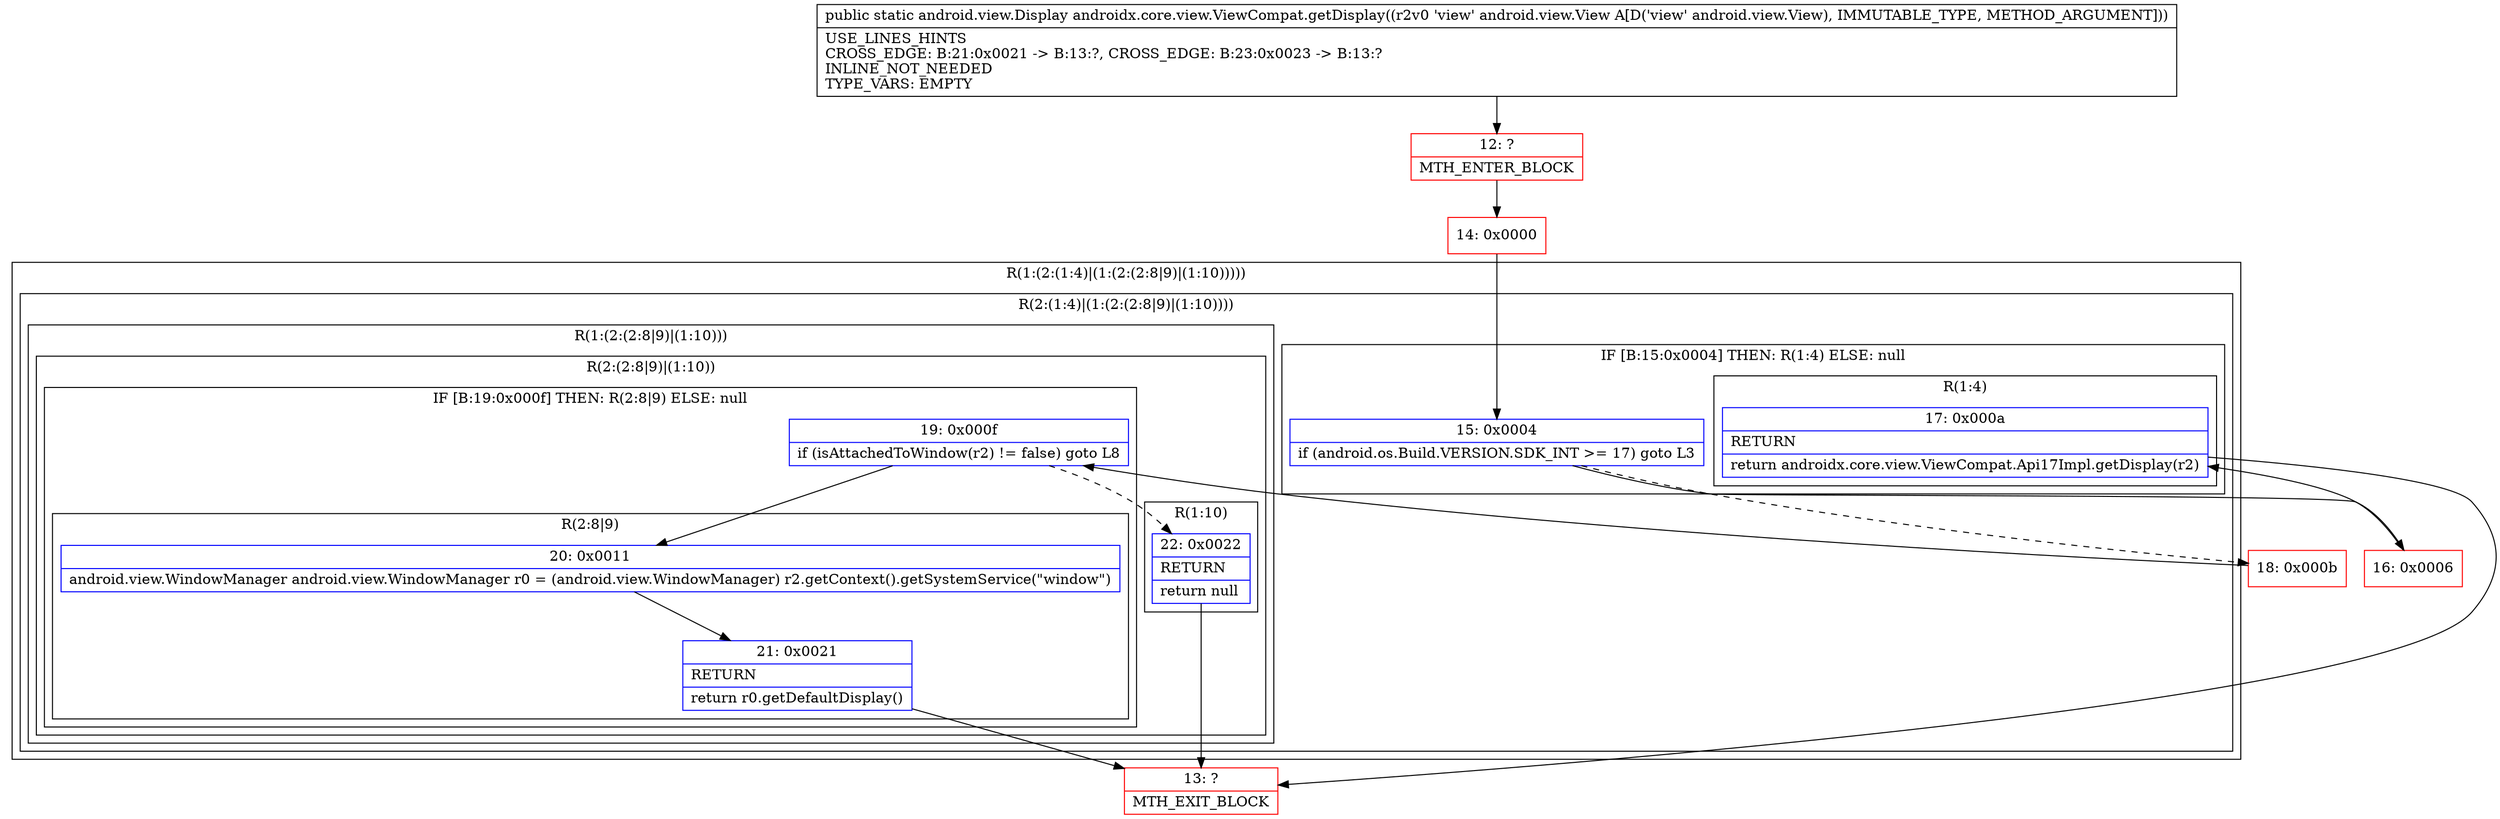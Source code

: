 digraph "CFG forandroidx.core.view.ViewCompat.getDisplay(Landroid\/view\/View;)Landroid\/view\/Display;" {
subgraph cluster_Region_509901995 {
label = "R(1:(2:(1:4)|(1:(2:(2:8|9)|(1:10)))))";
node [shape=record,color=blue];
subgraph cluster_Region_551888868 {
label = "R(2:(1:4)|(1:(2:(2:8|9)|(1:10))))";
node [shape=record,color=blue];
subgraph cluster_IfRegion_1197661581 {
label = "IF [B:15:0x0004] THEN: R(1:4) ELSE: null";
node [shape=record,color=blue];
Node_15 [shape=record,label="{15\:\ 0x0004|if (android.os.Build.VERSION.SDK_INT \>= 17) goto L3\l}"];
subgraph cluster_Region_1126940785 {
label = "R(1:4)";
node [shape=record,color=blue];
Node_17 [shape=record,label="{17\:\ 0x000a|RETURN\l|return androidx.core.view.ViewCompat.Api17Impl.getDisplay(r2)\l}"];
}
}
subgraph cluster_Region_2115464603 {
label = "R(1:(2:(2:8|9)|(1:10)))";
node [shape=record,color=blue];
subgraph cluster_Region_2009378746 {
label = "R(2:(2:8|9)|(1:10))";
node [shape=record,color=blue];
subgraph cluster_IfRegion_647727738 {
label = "IF [B:19:0x000f] THEN: R(2:8|9) ELSE: null";
node [shape=record,color=blue];
Node_19 [shape=record,label="{19\:\ 0x000f|if (isAttachedToWindow(r2) != false) goto L8\l}"];
subgraph cluster_Region_978723072 {
label = "R(2:8|9)";
node [shape=record,color=blue];
Node_20 [shape=record,label="{20\:\ 0x0011|android.view.WindowManager android.view.WindowManager r0 = (android.view.WindowManager) r2.getContext().getSystemService(\"window\")\l}"];
Node_21 [shape=record,label="{21\:\ 0x0021|RETURN\l|return r0.getDefaultDisplay()\l}"];
}
}
subgraph cluster_Region_1001320080 {
label = "R(1:10)";
node [shape=record,color=blue];
Node_22 [shape=record,label="{22\:\ 0x0022|RETURN\l|return null\l}"];
}
}
}
}
}
Node_12 [shape=record,color=red,label="{12\:\ ?|MTH_ENTER_BLOCK\l}"];
Node_14 [shape=record,color=red,label="{14\:\ 0x0000}"];
Node_16 [shape=record,color=red,label="{16\:\ 0x0006}"];
Node_13 [shape=record,color=red,label="{13\:\ ?|MTH_EXIT_BLOCK\l}"];
Node_18 [shape=record,color=red,label="{18\:\ 0x000b}"];
MethodNode[shape=record,label="{public static android.view.Display androidx.core.view.ViewCompat.getDisplay((r2v0 'view' android.view.View A[D('view' android.view.View), IMMUTABLE_TYPE, METHOD_ARGUMENT]))  | USE_LINES_HINTS\lCROSS_EDGE: B:21:0x0021 \-\> B:13:?, CROSS_EDGE: B:23:0x0023 \-\> B:13:?\lINLINE_NOT_NEEDED\lTYPE_VARS: EMPTY\l}"];
MethodNode -> Node_12;Node_15 -> Node_16;
Node_15 -> Node_18[style=dashed];
Node_17 -> Node_13;
Node_19 -> Node_20;
Node_19 -> Node_22[style=dashed];
Node_20 -> Node_21;
Node_21 -> Node_13;
Node_22 -> Node_13;
Node_12 -> Node_14;
Node_14 -> Node_15;
Node_16 -> Node_17;
Node_18 -> Node_19;
}

